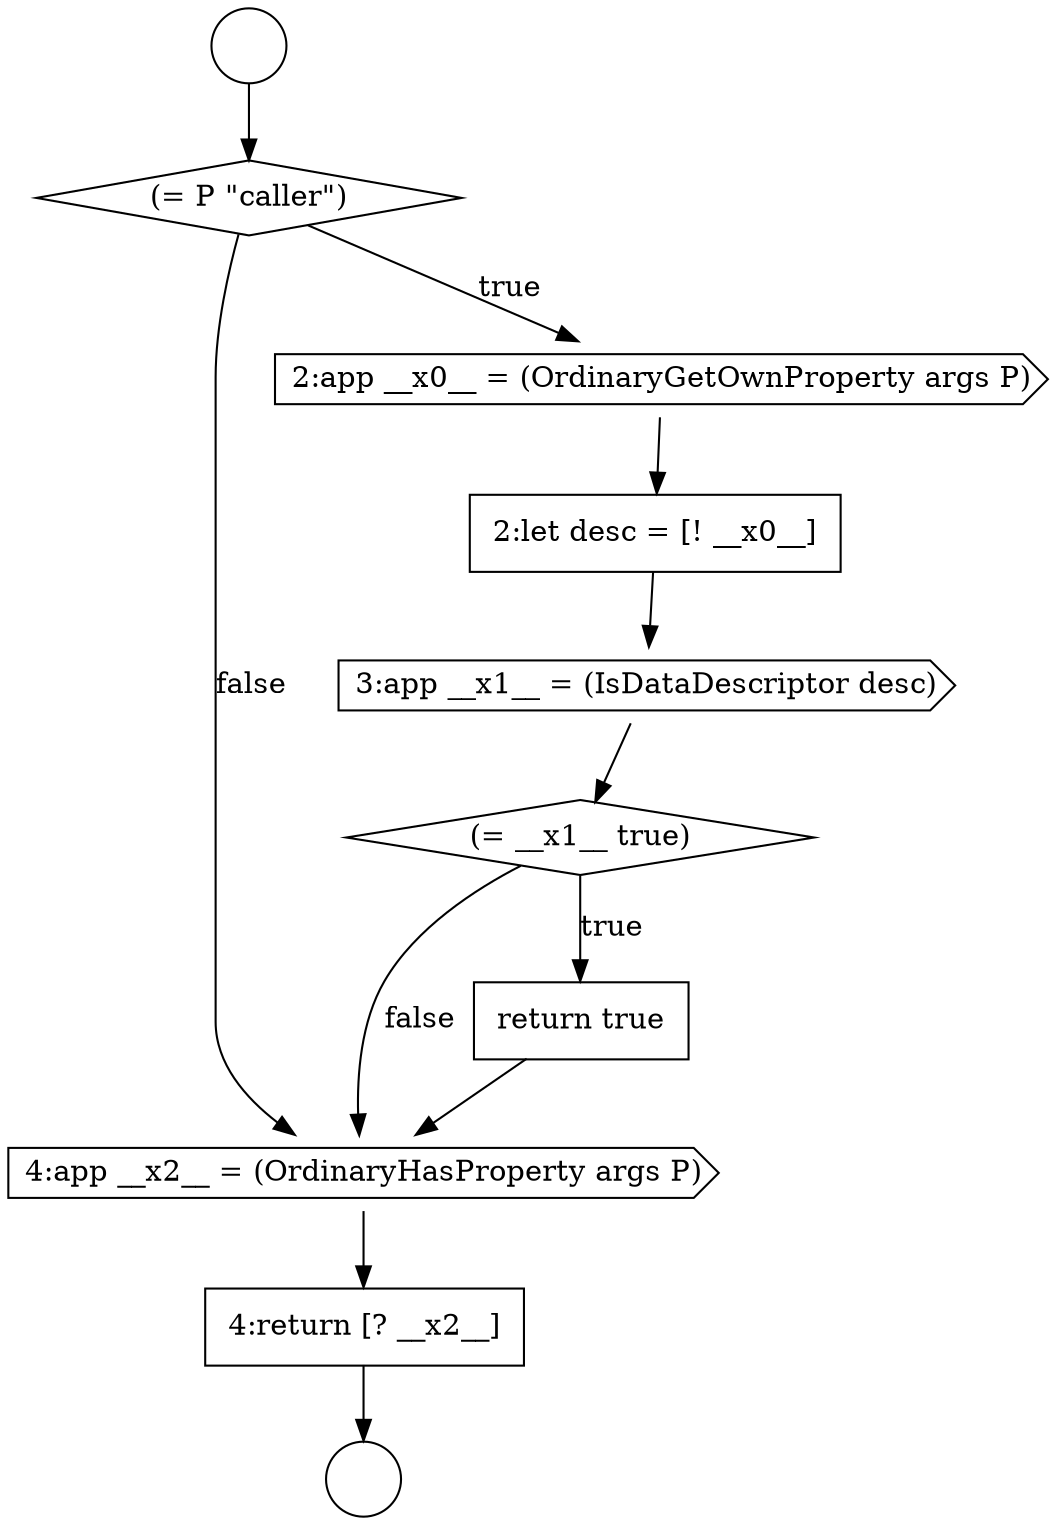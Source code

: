 digraph {
  node2301 [shape=cds, label=<<font color="black">3:app __x1__ = (IsDataDescriptor desc)</font>> color="black" fillcolor="white" style=filled]
  node2296 [shape=circle label=" " color="black" fillcolor="white" style=filled]
  node2300 [shape=none, margin=0, label=<<font color="black">
    <table border="0" cellborder="1" cellspacing="0" cellpadding="10">
      <tr><td align="left">2:let desc = [! __x0__]</td></tr>
    </table>
  </font>> color="black" fillcolor="white" style=filled]
  node2304 [shape=cds, label=<<font color="black">4:app __x2__ = (OrdinaryHasProperty args P)</font>> color="black" fillcolor="white" style=filled]
  node2299 [shape=cds, label=<<font color="black">2:app __x0__ = (OrdinaryGetOwnProperty args P)</font>> color="black" fillcolor="white" style=filled]
  node2303 [shape=none, margin=0, label=<<font color="black">
    <table border="0" cellborder="1" cellspacing="0" cellpadding="10">
      <tr><td align="left">return true</td></tr>
    </table>
  </font>> color="black" fillcolor="white" style=filled]
  node2298 [shape=diamond, label=<<font color="black">(= P &quot;caller&quot;)</font>> color="black" fillcolor="white" style=filled]
  node2305 [shape=none, margin=0, label=<<font color="black">
    <table border="0" cellborder="1" cellspacing="0" cellpadding="10">
      <tr><td align="left">4:return [? __x2__]</td></tr>
    </table>
  </font>> color="black" fillcolor="white" style=filled]
  node2302 [shape=diamond, label=<<font color="black">(= __x1__ true)</font>> color="black" fillcolor="white" style=filled]
  node2297 [shape=circle label=" " color="black" fillcolor="white" style=filled]
  node2304 -> node2305 [ color="black"]
  node2301 -> node2302 [ color="black"]
  node2296 -> node2298 [ color="black"]
  node2300 -> node2301 [ color="black"]
  node2302 -> node2303 [label=<<font color="black">true</font>> color="black"]
  node2302 -> node2304 [label=<<font color="black">false</font>> color="black"]
  node2299 -> node2300 [ color="black"]
  node2298 -> node2299 [label=<<font color="black">true</font>> color="black"]
  node2298 -> node2304 [label=<<font color="black">false</font>> color="black"]
  node2305 -> node2297 [ color="black"]
  node2303 -> node2304 [ color="black"]
}
